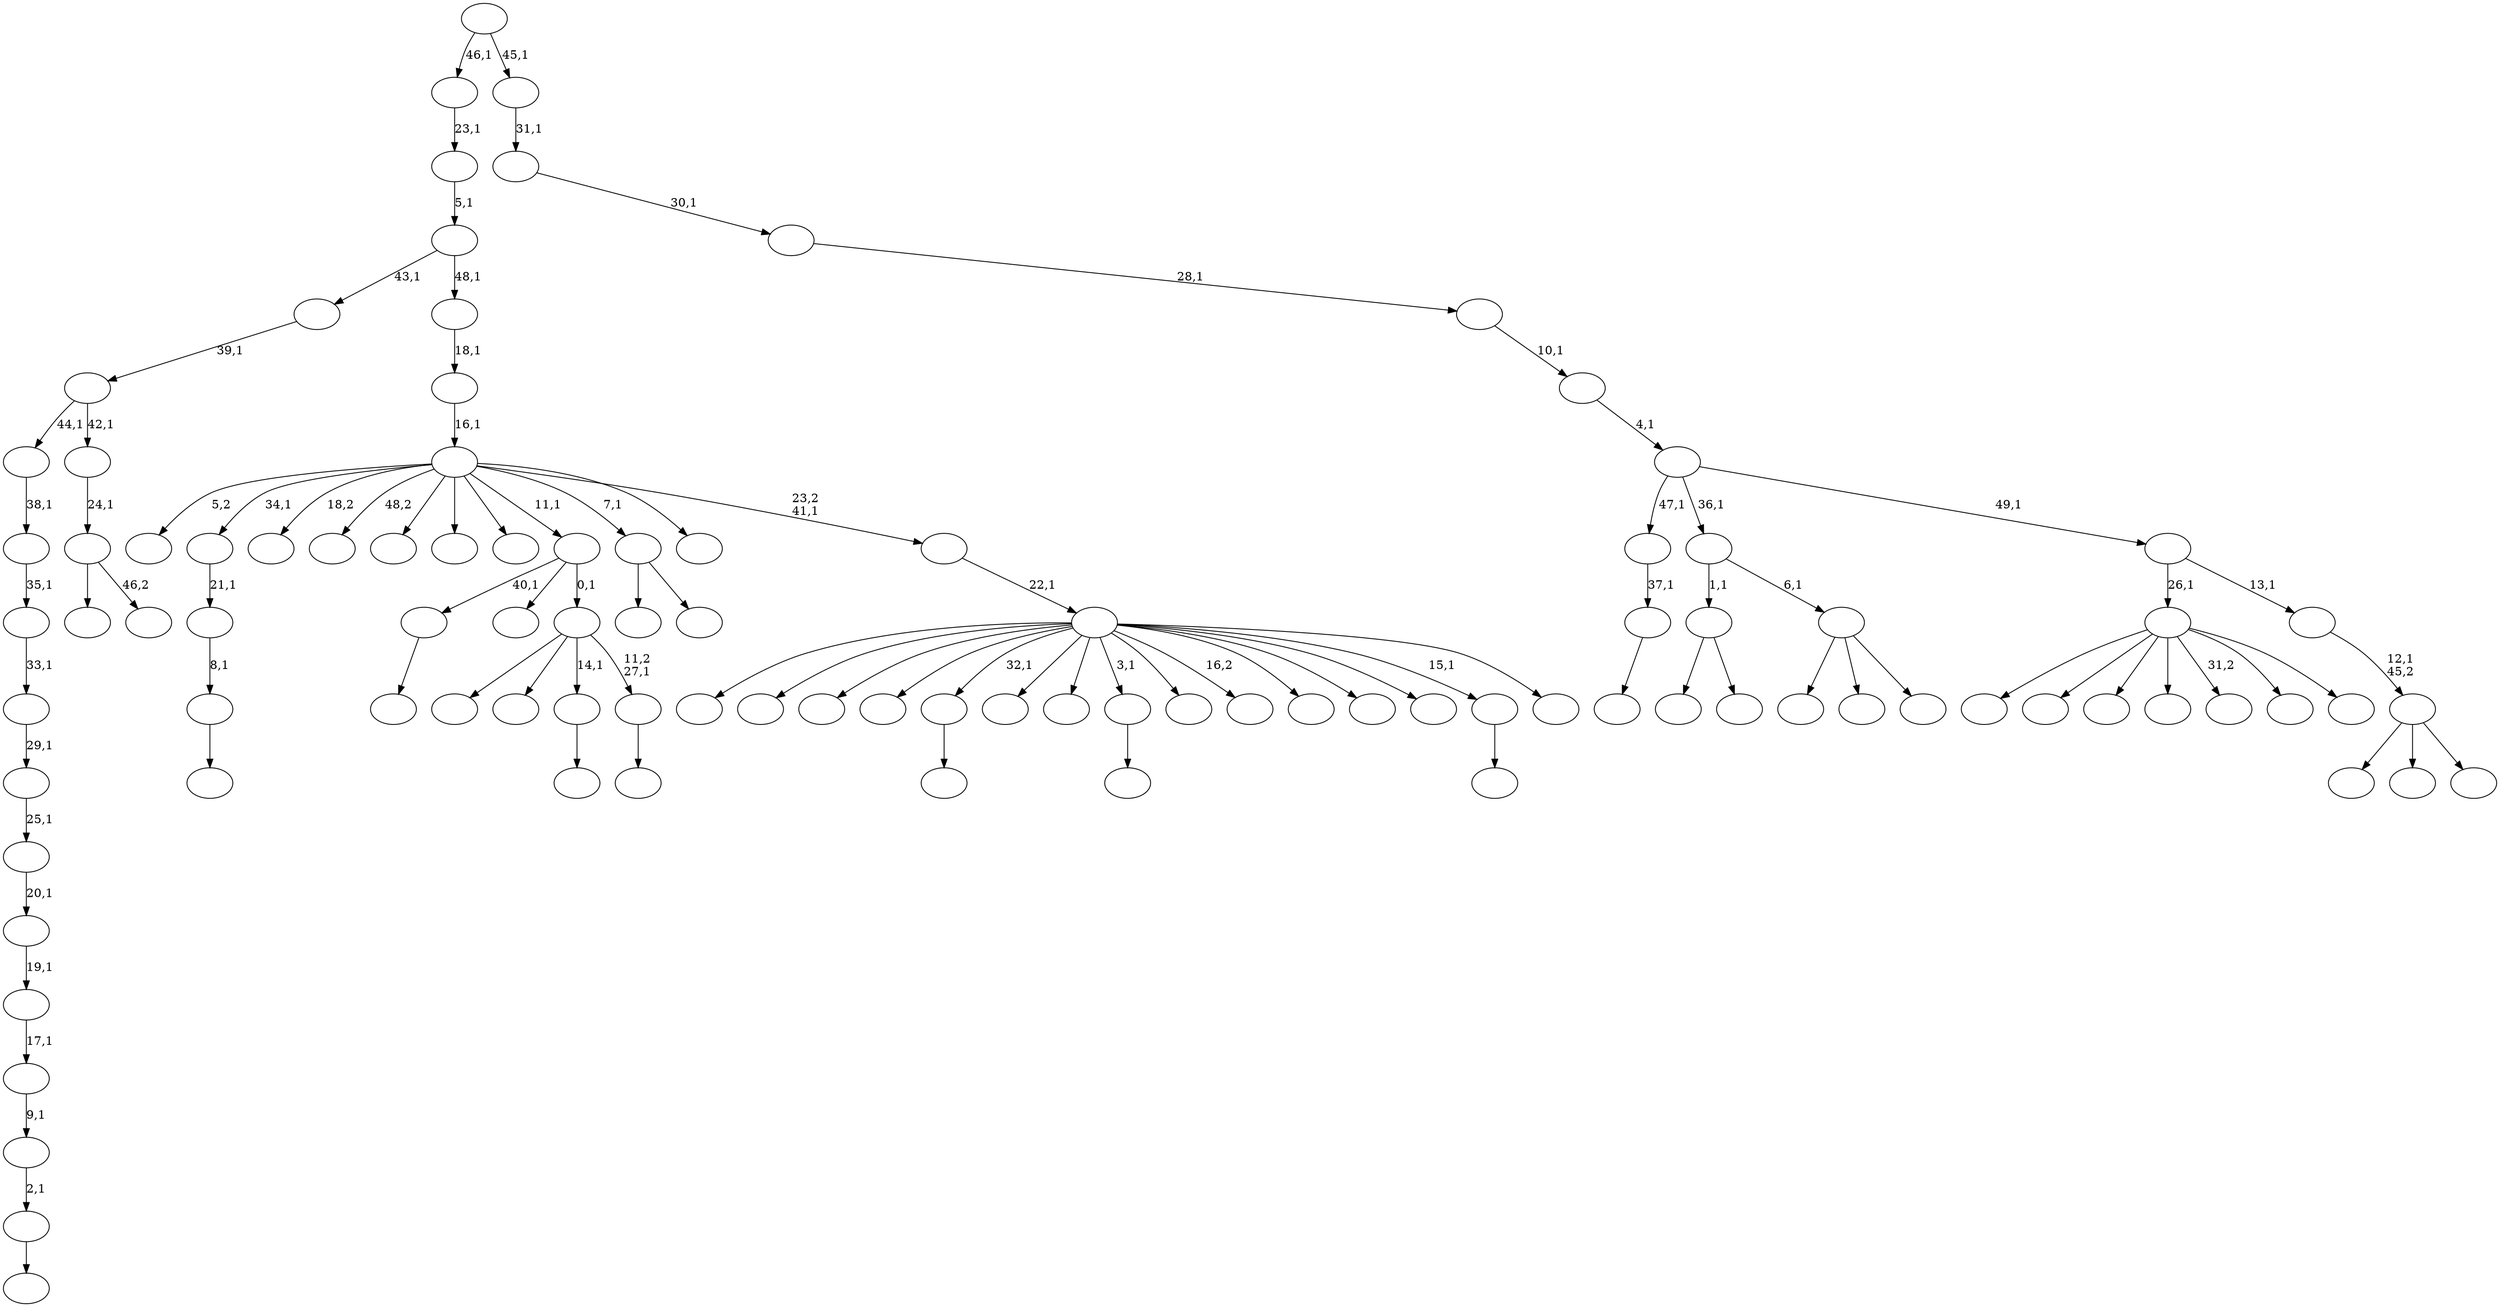 digraph T {
	100 [label=""]
	99 [label=""]
	98 [label=""]
	97 [label=""]
	96 [label=""]
	95 [label=""]
	94 [label=""]
	93 [label=""]
	92 [label=""]
	91 [label=""]
	90 [label=""]
	89 [label=""]
	88 [label=""]
	87 [label=""]
	86 [label=""]
	85 [label=""]
	84 [label=""]
	83 [label=""]
	82 [label=""]
	81 [label=""]
	80 [label=""]
	79 [label=""]
	78 [label=""]
	77 [label=""]
	76 [label=""]
	75 [label=""]
	74 [label=""]
	73 [label=""]
	72 [label=""]
	71 [label=""]
	70 [label=""]
	69 [label=""]
	68 [label=""]
	67 [label=""]
	66 [label=""]
	65 [label=""]
	64 [label=""]
	63 [label=""]
	62 [label=""]
	61 [label=""]
	60 [label=""]
	59 [label=""]
	58 [label=""]
	57 [label=""]
	56 [label=""]
	55 [label=""]
	54 [label=""]
	53 [label=""]
	52 [label=""]
	51 [label=""]
	50 [label=""]
	49 [label=""]
	48 [label=""]
	47 [label=""]
	46 [label=""]
	45 [label=""]
	44 [label=""]
	43 [label=""]
	42 [label=""]
	41 [label=""]
	40 [label=""]
	39 [label=""]
	38 [label=""]
	37 [label=""]
	36 [label=""]
	35 [label=""]
	34 [label=""]
	33 [label=""]
	32 [label=""]
	31 [label=""]
	30 [label=""]
	29 [label=""]
	28 [label=""]
	27 [label=""]
	26 [label=""]
	25 [label=""]
	24 [label=""]
	23 [label=""]
	22 [label=""]
	21 [label=""]
	20 [label=""]
	19 [label=""]
	18 [label=""]
	17 [label=""]
	16 [label=""]
	15 [label=""]
	14 [label=""]
	13 [label=""]
	12 [label=""]
	11 [label=""]
	10 [label=""]
	9 [label=""]
	8 [label=""]
	7 [label=""]
	6 [label=""]
	5 [label=""]
	4 [label=""]
	3 [label=""]
	2 [label=""]
	1 [label=""]
	0 [label=""]
	98 -> 99 [label=""]
	97 -> 98 [label="8,1"]
	96 -> 97 [label="21,1"]
	91 -> 92 [label=""]
	90 -> 91 [label="2,1"]
	89 -> 90 [label="9,1"]
	88 -> 89 [label="17,1"]
	87 -> 88 [label="19,1"]
	86 -> 87 [label="20,1"]
	85 -> 86 [label="25,1"]
	84 -> 85 [label="29,1"]
	83 -> 84 [label="33,1"]
	82 -> 83 [label="35,1"]
	81 -> 82 [label="38,1"]
	72 -> 73 [label=""]
	64 -> 65 [label=""]
	61 -> 78 [label=""]
	61 -> 62 [label=""]
	59 -> 60 [label=""]
	54 -> 55 [label=""]
	52 -> 53 [label=""]
	51 -> 52 [label="37,1"]
	44 -> 45 [label=""]
	43 -> 69 [label=""]
	43 -> 68 [label=""]
	43 -> 54 [label="14,1"]
	43 -> 44 [label="11,2\n27,1"]
	42 -> 64 [label="40,1"]
	42 -> 47 [label=""]
	42 -> 43 [label="0,1"]
	39 -> 94 [label=""]
	39 -> 80 [label=""]
	39 -> 40 [label=""]
	38 -> 61 [label="1,1"]
	38 -> 39 [label="6,1"]
	36 -> 50 [label=""]
	36 -> 37 [label="46,2"]
	35 -> 36 [label="24,1"]
	34 -> 81 [label="44,1"]
	34 -> 35 [label="42,1"]
	33 -> 34 [label="39,1"]
	31 -> 48 [label=""]
	31 -> 32 [label=""]
	22 -> 23 [label=""]
	20 -> 93 [label=""]
	20 -> 57 [label=""]
	20 -> 56 [label=""]
	20 -> 30 [label=""]
	20 -> 29 [label="31,2"]
	20 -> 24 [label=""]
	20 -> 21 [label=""]
	18 -> 95 [label=""]
	18 -> 76 [label=""]
	18 -> 75 [label=""]
	18 -> 74 [label=""]
	18 -> 72 [label="32,1"]
	18 -> 70 [label=""]
	18 -> 66 [label=""]
	18 -> 59 [label="3,1"]
	18 -> 58 [label=""]
	18 -> 46 [label="16,2"]
	18 -> 41 [label=""]
	18 -> 28 [label=""]
	18 -> 27 [label=""]
	18 -> 22 [label="15,1"]
	18 -> 19 [label=""]
	17 -> 18 [label="22,1"]
	16 -> 100 [label="5,2"]
	16 -> 96 [label="34,1"]
	16 -> 77 [label="18,2"]
	16 -> 71 [label="48,2"]
	16 -> 67 [label=""]
	16 -> 63 [label=""]
	16 -> 49 [label=""]
	16 -> 42 [label="11,1"]
	16 -> 31 [label="7,1"]
	16 -> 25 [label=""]
	16 -> 17 [label="23,2\n41,1"]
	15 -> 16 [label="16,1"]
	14 -> 15 [label="18,1"]
	13 -> 33 [label="43,1"]
	13 -> 14 [label="48,1"]
	12 -> 13 [label="5,1"]
	11 -> 12 [label="23,1"]
	9 -> 79 [label=""]
	9 -> 26 [label=""]
	9 -> 10 [label=""]
	8 -> 9 [label="12,1\n45,2"]
	7 -> 20 [label="26,1"]
	7 -> 8 [label="13,1"]
	6 -> 51 [label="47,1"]
	6 -> 38 [label="36,1"]
	6 -> 7 [label="49,1"]
	5 -> 6 [label="4,1"]
	4 -> 5 [label="10,1"]
	3 -> 4 [label="28,1"]
	2 -> 3 [label="30,1"]
	1 -> 2 [label="31,1"]
	0 -> 11 [label="46,1"]
	0 -> 1 [label="45,1"]
}

